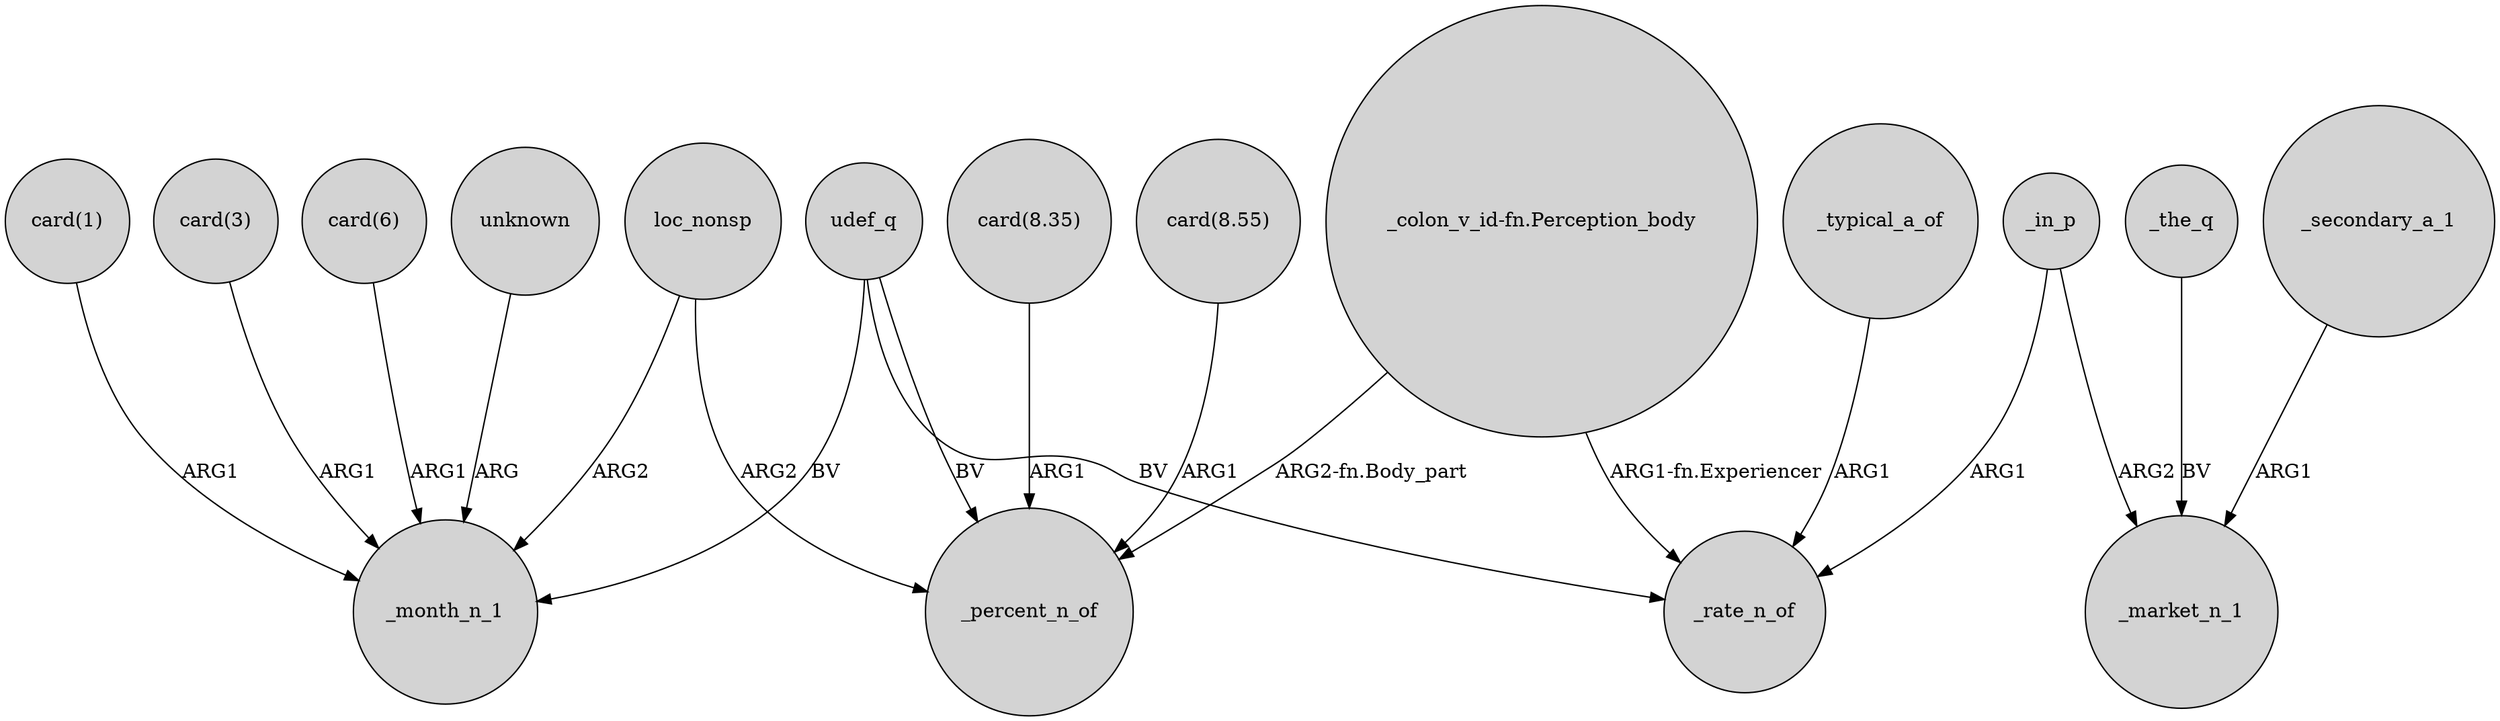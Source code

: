 digraph {
	node [shape=circle style=filled]
	udef_q -> _month_n_1 [label=BV]
	_in_p -> _rate_n_of [label=ARG1]
	"card(3)" -> _month_n_1 [label=ARG1]
	udef_q -> _percent_n_of [label=BV]
	"_colon_v_id-fn.Perception_body" -> _rate_n_of [label="ARG1-fn.Experiencer"]
	"card(8.35)" -> _percent_n_of [label=ARG1]
	udef_q -> _rate_n_of [label=BV]
	loc_nonsp -> _percent_n_of [label=ARG2]
	"card(6)" -> _month_n_1 [label=ARG1]
	_typical_a_of -> _rate_n_of [label=ARG1]
	_the_q -> _market_n_1 [label=BV]
	"_colon_v_id-fn.Perception_body" -> _percent_n_of [label="ARG2-fn.Body_part"]
	loc_nonsp -> _month_n_1 [label=ARG2]
	"card(8.55)" -> _percent_n_of [label=ARG1]
	_secondary_a_1 -> _market_n_1 [label=ARG1]
	unknown -> _month_n_1 [label=ARG]
	_in_p -> _market_n_1 [label=ARG2]
	"card(1)" -> _month_n_1 [label=ARG1]
}
